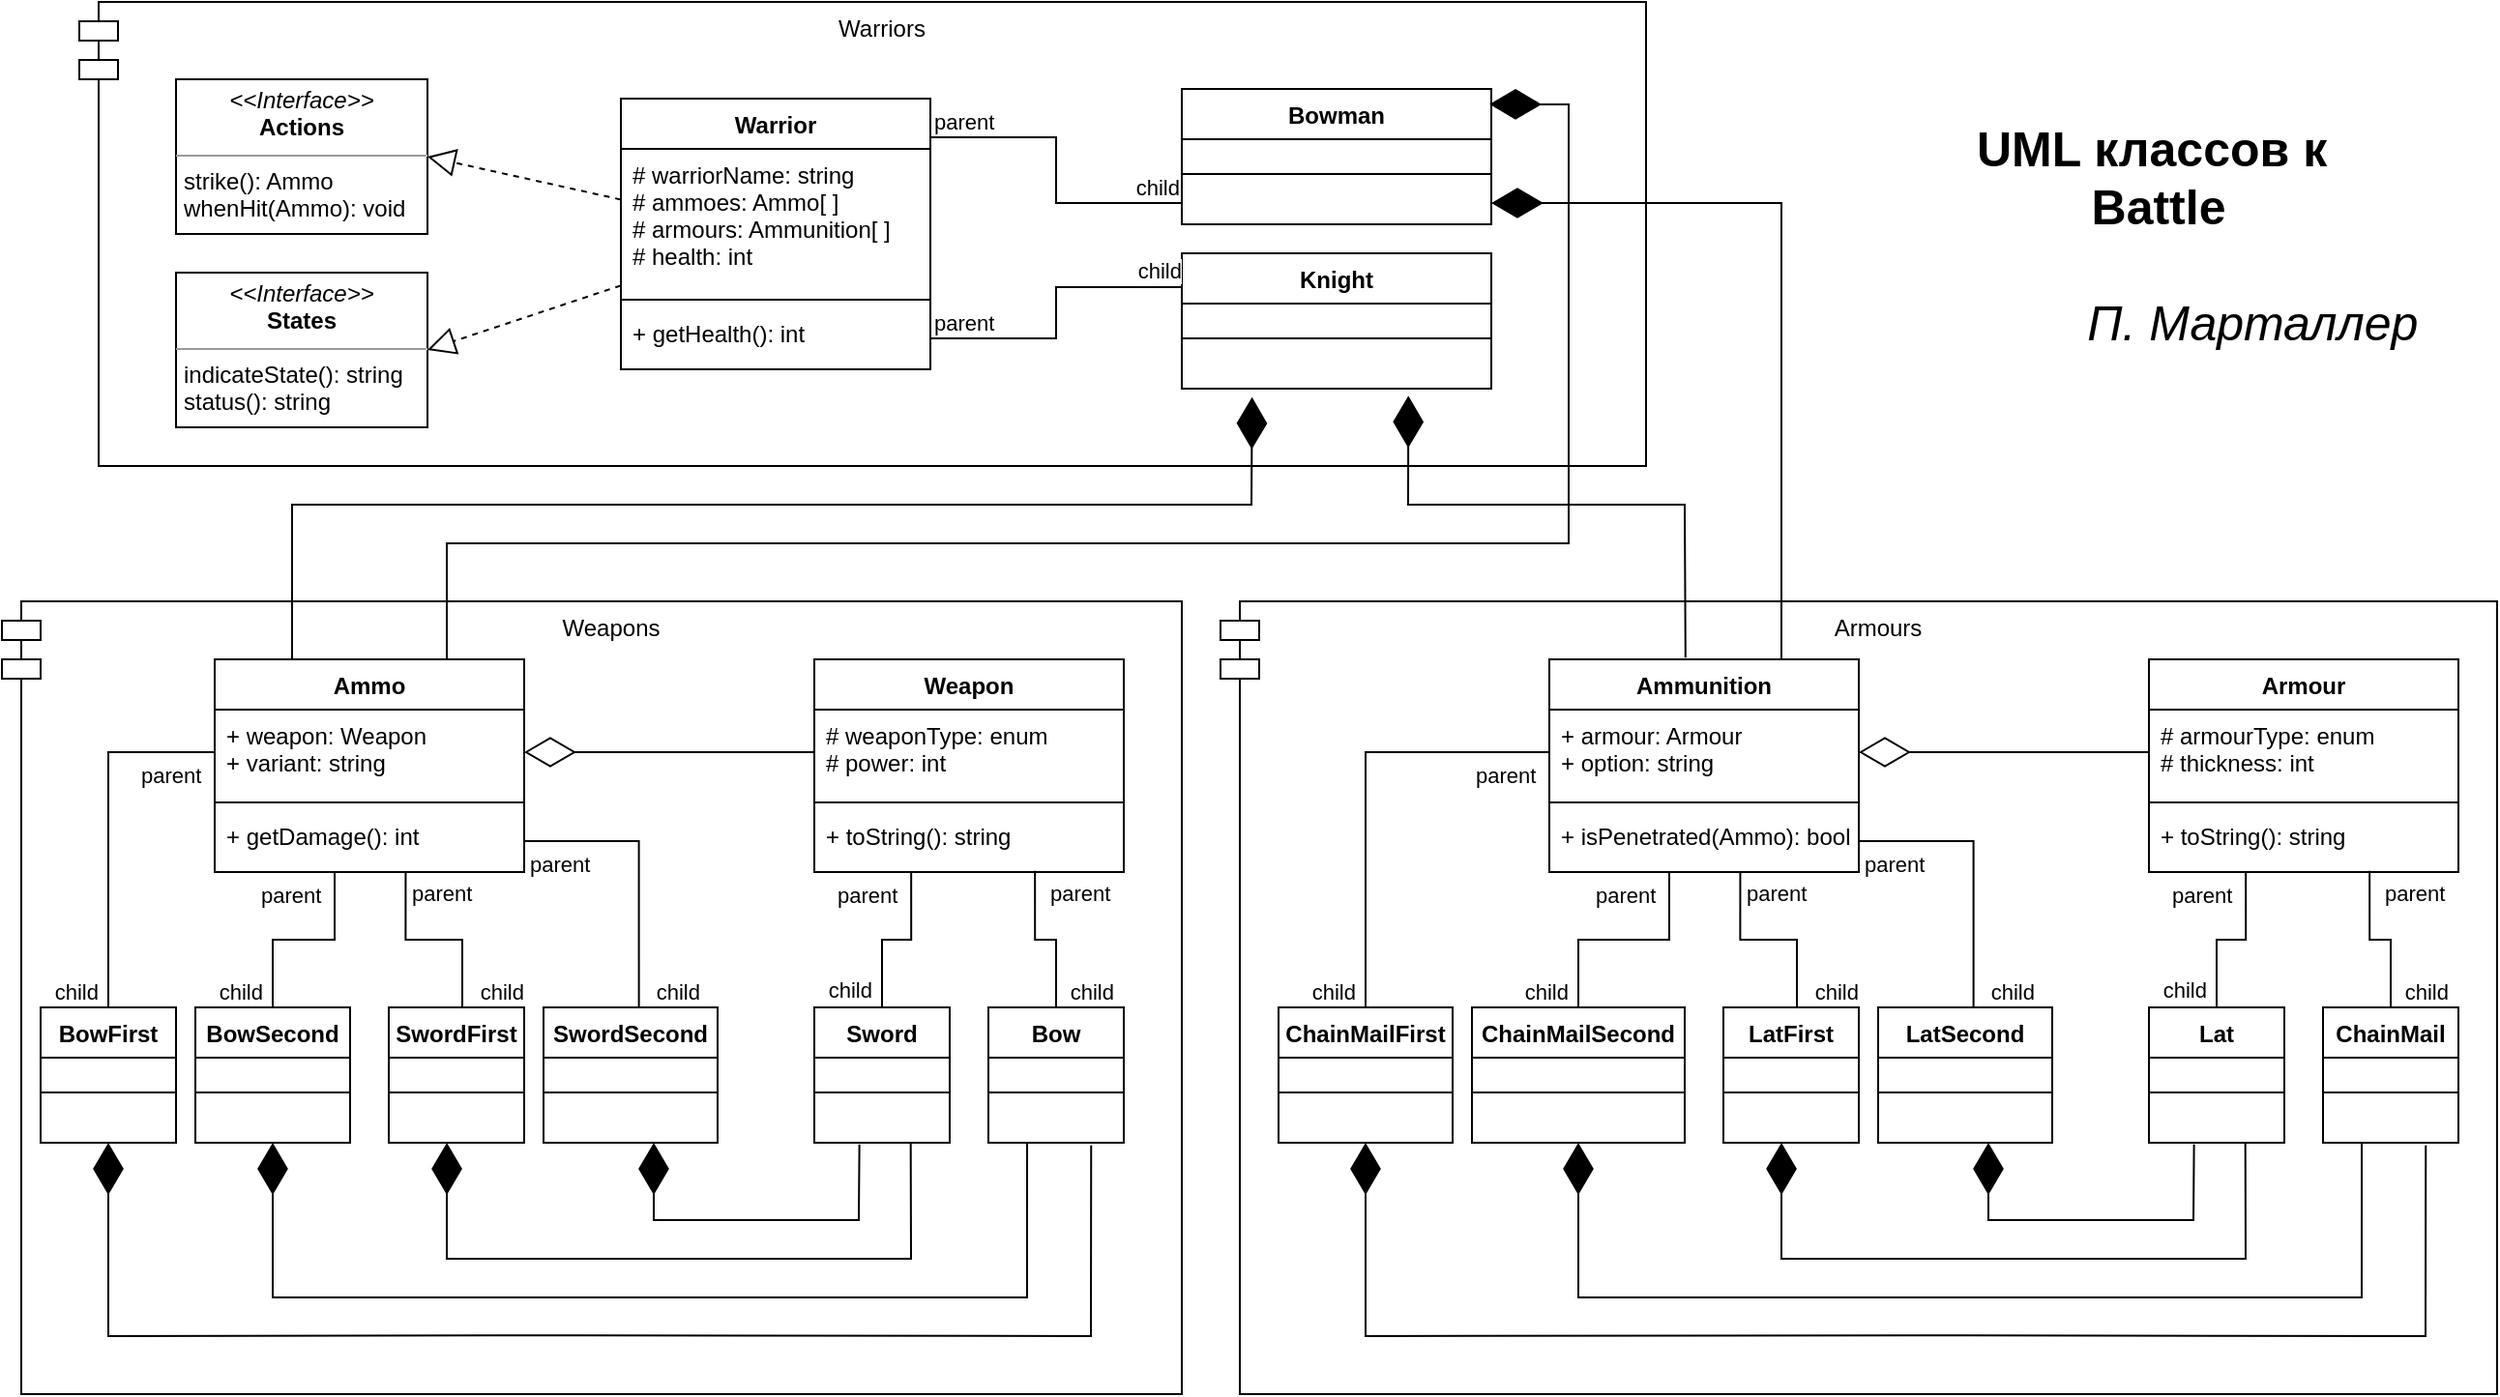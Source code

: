 <mxfile version="20.7.2" type="device"><diagram id="l0SO7wCTs4nU4p8lmHw4" name="Страница 1"><mxGraphModel dx="1937" dy="1103" grid="1" gridSize="10" guides="1" tooltips="1" connect="1" arrows="1" fold="1" page="1" pageScale="1" pageWidth="1169" pageHeight="827" math="0" shadow="0"><root><mxCell id="0"/><mxCell id="1" parent="0"/><mxCell id="usnFbzr0VMDzh2W1QavQ-180" value="" style="group" vertex="1" connectable="0" parent="1"><mxGeometry x="120" y="60" width="810" height="240" as="geometry"/></mxCell><mxCell id="usnFbzr0VMDzh2W1QavQ-176" value="Warriors" style="shape=module;align=left;spacingLeft=20;align=center;verticalAlign=top;" vertex="1" parent="usnFbzr0VMDzh2W1QavQ-180"><mxGeometry width="810" height="240" as="geometry"/></mxCell><mxCell id="usnFbzr0VMDzh2W1QavQ-8" value="Warrior" style="swimlane;fontStyle=1;align=center;verticalAlign=top;childLayout=stackLayout;horizontal=1;startSize=26;horizontalStack=0;resizeParent=1;resizeParentMax=0;resizeLast=0;collapsible=1;marginBottom=0;" vertex="1" parent="usnFbzr0VMDzh2W1QavQ-180"><mxGeometry x="280" y="50" width="160" height="140" as="geometry"/></mxCell><mxCell id="usnFbzr0VMDzh2W1QavQ-9" value="# warriorName: string&#10;# ammoes: Ammo[ ]&#10;# armours: Ammunition[ ]&#10;# health: int" style="text;strokeColor=none;fillColor=none;align=left;verticalAlign=top;spacingLeft=4;spacingRight=4;overflow=hidden;rotatable=0;points=[[0,0.5],[1,0.5]];portConstraint=eastwest;" vertex="1" parent="usnFbzr0VMDzh2W1QavQ-8"><mxGeometry y="26" width="160" height="74" as="geometry"/></mxCell><mxCell id="usnFbzr0VMDzh2W1QavQ-10" value="" style="line;strokeWidth=1;fillColor=none;align=left;verticalAlign=middle;spacingTop=-1;spacingLeft=3;spacingRight=3;rotatable=0;labelPosition=right;points=[];portConstraint=eastwest;strokeColor=inherit;" vertex="1" parent="usnFbzr0VMDzh2W1QavQ-8"><mxGeometry y="100" width="160" height="8" as="geometry"/></mxCell><mxCell id="usnFbzr0VMDzh2W1QavQ-11" value="+ getHealth(): int" style="text;strokeColor=none;fillColor=none;align=left;verticalAlign=top;spacingLeft=4;spacingRight=4;overflow=hidden;rotatable=0;points=[[0,0.5],[1,0.5]];portConstraint=eastwest;" vertex="1" parent="usnFbzr0VMDzh2W1QavQ-8"><mxGeometry y="108" width="160" height="32" as="geometry"/></mxCell><mxCell id="usnFbzr0VMDzh2W1QavQ-14" value="&lt;p style=&quot;margin:0px;margin-top:4px;text-align:center;&quot;&gt;&lt;i&gt;&amp;lt;&amp;lt;Interface&amp;gt;&amp;gt;&lt;/i&gt;&lt;br&gt;&lt;b&gt;Actions&lt;/b&gt;&lt;/p&gt;&lt;hr size=&quot;1&quot;&gt;&lt;p style=&quot;margin:0px;margin-left:4px;&quot;&gt;strike(): Ammo&lt;/p&gt;&lt;p style=&quot;margin:0px;margin-left:4px;&quot;&gt;whenHit(Ammo): void&lt;/p&gt;&lt;p style=&quot;margin:0px;margin-left:4px;&quot;&gt;&lt;br&gt;&lt;/p&gt;" style="verticalAlign=top;align=left;overflow=fill;fontSize=12;fontFamily=Helvetica;html=1;" vertex="1" parent="usnFbzr0VMDzh2W1QavQ-180"><mxGeometry x="50" y="40" width="130" height="80" as="geometry"/></mxCell><mxCell id="usnFbzr0VMDzh2W1QavQ-15" value="&lt;p style=&quot;margin:0px;margin-top:4px;text-align:center;&quot;&gt;&lt;i&gt;&amp;lt;&amp;lt;Interface&amp;gt;&amp;gt;&lt;/i&gt;&lt;br&gt;&lt;b&gt;States&lt;/b&gt;&lt;/p&gt;&lt;hr size=&quot;1&quot;&gt;&lt;p style=&quot;margin:0px;margin-left:4px;&quot;&gt;indicateState(): string&lt;/p&gt;&lt;p style=&quot;margin:0px;margin-left:4px;&quot;&gt;status(): string&amp;nbsp;&lt;/p&gt;&lt;p style=&quot;margin:0px;margin-left:4px;&quot;&gt;&lt;br&gt;&lt;/p&gt;" style="verticalAlign=top;align=left;overflow=fill;fontSize=12;fontFamily=Helvetica;html=1;" vertex="1" parent="usnFbzr0VMDzh2W1QavQ-180"><mxGeometry x="50" y="140" width="130" height="80" as="geometry"/></mxCell><mxCell id="usnFbzr0VMDzh2W1QavQ-18" value="" style="endArrow=block;dashed=1;endFill=0;endSize=12;html=1;rounded=0;entryX=1;entryY=0.5;entryDx=0;entryDy=0;" edge="1" parent="usnFbzr0VMDzh2W1QavQ-180" source="usnFbzr0VMDzh2W1QavQ-8" target="usnFbzr0VMDzh2W1QavQ-14"><mxGeometry width="160" relative="1" as="geometry"><mxPoint x="230" y="160" as="sourcePoint"/><mxPoint x="360" y="110" as="targetPoint"/></mxGeometry></mxCell><mxCell id="usnFbzr0VMDzh2W1QavQ-19" value="" style="endArrow=block;dashed=1;endFill=0;endSize=12;html=1;rounded=0;entryX=1;entryY=0.5;entryDx=0;entryDy=0;" edge="1" parent="usnFbzr0VMDzh2W1QavQ-180" source="usnFbzr0VMDzh2W1QavQ-8" target="usnFbzr0VMDzh2W1QavQ-15"><mxGeometry width="160" relative="1" as="geometry"><mxPoint x="290.0" y="230" as="sourcePoint"/><mxPoint x="210" y="212.5" as="targetPoint"/></mxGeometry></mxCell><mxCell id="usnFbzr0VMDzh2W1QavQ-20" value="Bowman" style="swimlane;fontStyle=1;align=center;verticalAlign=top;childLayout=stackLayout;horizontal=1;startSize=26;horizontalStack=0;resizeParent=1;resizeParentMax=0;resizeLast=0;collapsible=1;marginBottom=0;" vertex="1" parent="usnFbzr0VMDzh2W1QavQ-180"><mxGeometry x="570" y="45" width="160" height="70" as="geometry"/></mxCell><mxCell id="usnFbzr0VMDzh2W1QavQ-21" value=" " style="text;strokeColor=none;fillColor=none;align=left;verticalAlign=top;spacingLeft=4;spacingRight=4;overflow=hidden;rotatable=0;points=[[0,0.5],[1,0.5]];portConstraint=eastwest;" vertex="1" parent="usnFbzr0VMDzh2W1QavQ-20"><mxGeometry y="26" width="160" height="14" as="geometry"/></mxCell><mxCell id="usnFbzr0VMDzh2W1QavQ-22" value="" style="line;strokeWidth=1;fillColor=none;align=left;verticalAlign=middle;spacingTop=-1;spacingLeft=3;spacingRight=3;rotatable=0;labelPosition=right;points=[];portConstraint=eastwest;strokeColor=inherit;" vertex="1" parent="usnFbzr0VMDzh2W1QavQ-20"><mxGeometry y="40" width="160" height="8" as="geometry"/></mxCell><mxCell id="usnFbzr0VMDzh2W1QavQ-23" value=" " style="text;strokeColor=none;fillColor=none;align=left;verticalAlign=top;spacingLeft=4;spacingRight=4;overflow=hidden;rotatable=0;points=[[0,0.5],[1,0.5]];portConstraint=eastwest;" vertex="1" parent="usnFbzr0VMDzh2W1QavQ-20"><mxGeometry y="48" width="160" height="22" as="geometry"/></mxCell><mxCell id="usnFbzr0VMDzh2W1QavQ-24" value="Knight" style="swimlane;fontStyle=1;align=center;verticalAlign=top;childLayout=stackLayout;horizontal=1;startSize=26;horizontalStack=0;resizeParent=1;resizeParentMax=0;resizeLast=0;collapsible=1;marginBottom=0;" vertex="1" parent="usnFbzr0VMDzh2W1QavQ-180"><mxGeometry x="570" y="130" width="160" height="70" as="geometry"/></mxCell><mxCell id="usnFbzr0VMDzh2W1QavQ-25" value=" " style="text;strokeColor=none;fillColor=none;align=left;verticalAlign=top;spacingLeft=4;spacingRight=4;overflow=hidden;rotatable=0;points=[[0,0.5],[1,0.5]];portConstraint=eastwest;" vertex="1" parent="usnFbzr0VMDzh2W1QavQ-24"><mxGeometry y="26" width="160" height="14" as="geometry"/></mxCell><mxCell id="usnFbzr0VMDzh2W1QavQ-26" value="" style="line;strokeWidth=1;fillColor=none;align=left;verticalAlign=middle;spacingTop=-1;spacingLeft=3;spacingRight=3;rotatable=0;labelPosition=right;points=[];portConstraint=eastwest;strokeColor=inherit;" vertex="1" parent="usnFbzr0VMDzh2W1QavQ-24"><mxGeometry y="40" width="160" height="8" as="geometry"/></mxCell><mxCell id="usnFbzr0VMDzh2W1QavQ-27" value=" " style="text;strokeColor=none;fillColor=none;align=left;verticalAlign=top;spacingLeft=4;spacingRight=4;overflow=hidden;rotatable=0;points=[[0,0.5],[1,0.5]];portConstraint=eastwest;" vertex="1" parent="usnFbzr0VMDzh2W1QavQ-24"><mxGeometry y="48" width="160" height="22" as="geometry"/></mxCell><mxCell id="usnFbzr0VMDzh2W1QavQ-28" value="" style="endArrow=none;html=1;edgeStyle=orthogonalEdgeStyle;rounded=0;exitX=1;exitY=0.143;exitDx=0;exitDy=0;exitPerimeter=0;entryX=0;entryY=0.5;entryDx=0;entryDy=0;" edge="1" parent="usnFbzr0VMDzh2W1QavQ-180" source="usnFbzr0VMDzh2W1QavQ-8" target="usnFbzr0VMDzh2W1QavQ-23"><mxGeometry relative="1" as="geometry"><mxPoint x="460" y="119.47" as="sourcePoint"/><mxPoint x="620" y="119.47" as="targetPoint"/></mxGeometry></mxCell><mxCell id="usnFbzr0VMDzh2W1QavQ-29" value="parent" style="edgeLabel;resizable=0;html=1;align=left;verticalAlign=bottom;" connectable="0" vertex="1" parent="usnFbzr0VMDzh2W1QavQ-28"><mxGeometry x="-1" relative="1" as="geometry"/></mxCell><mxCell id="usnFbzr0VMDzh2W1QavQ-30" value="child" style="edgeLabel;resizable=0;html=1;align=right;verticalAlign=bottom;" connectable="0" vertex="1" parent="usnFbzr0VMDzh2W1QavQ-28"><mxGeometry x="1" relative="1" as="geometry"/></mxCell><mxCell id="usnFbzr0VMDzh2W1QavQ-31" value="" style="endArrow=none;html=1;edgeStyle=orthogonalEdgeStyle;rounded=0;exitX=1;exitY=0.5;exitDx=0;exitDy=0;entryX=0;entryY=0.25;entryDx=0;entryDy=0;" edge="1" parent="usnFbzr0VMDzh2W1QavQ-180" source="usnFbzr0VMDzh2W1QavQ-11" target="usnFbzr0VMDzh2W1QavQ-24"><mxGeometry relative="1" as="geometry"><mxPoint x="450" y="80.02" as="sourcePoint"/><mxPoint x="520" y="140" as="targetPoint"/></mxGeometry></mxCell><mxCell id="usnFbzr0VMDzh2W1QavQ-32" value="parent" style="edgeLabel;resizable=0;html=1;align=left;verticalAlign=bottom;" connectable="0" vertex="1" parent="usnFbzr0VMDzh2W1QavQ-31"><mxGeometry x="-1" relative="1" as="geometry"/></mxCell><mxCell id="usnFbzr0VMDzh2W1QavQ-33" value="child" style="edgeLabel;resizable=0;html=1;align=right;verticalAlign=bottom;" connectable="0" vertex="1" parent="usnFbzr0VMDzh2W1QavQ-31"><mxGeometry x="1" relative="1" as="geometry"/></mxCell><mxCell id="usnFbzr0VMDzh2W1QavQ-179" value="" style="group" vertex="1" connectable="0" parent="1"><mxGeometry x="710" y="370" width="660" height="410" as="geometry"/></mxCell><mxCell id="usnFbzr0VMDzh2W1QavQ-175" value="Armours" style="shape=module;align=left;spacingLeft=20;align=center;verticalAlign=top;" vertex="1" parent="usnFbzr0VMDzh2W1QavQ-179"><mxGeometry width="660" height="410" as="geometry"/></mxCell><mxCell id="usnFbzr0VMDzh2W1QavQ-115" value="Armour" style="swimlane;fontStyle=1;align=center;verticalAlign=top;childLayout=stackLayout;horizontal=1;startSize=26;horizontalStack=0;resizeParent=1;resizeParentMax=0;resizeLast=0;collapsible=1;marginBottom=0;" vertex="1" parent="usnFbzr0VMDzh2W1QavQ-179"><mxGeometry x="480" y="30" width="160" height="110" as="geometry"/></mxCell><mxCell id="usnFbzr0VMDzh2W1QavQ-116" value="# armourType: enum &#10;# thickness: int" style="text;strokeColor=none;fillColor=none;align=left;verticalAlign=top;spacingLeft=4;spacingRight=4;overflow=hidden;rotatable=0;points=[[0,0.5],[1,0.5]];portConstraint=eastwest;" vertex="1" parent="usnFbzr0VMDzh2W1QavQ-115"><mxGeometry y="26" width="160" height="44" as="geometry"/></mxCell><mxCell id="usnFbzr0VMDzh2W1QavQ-117" value="" style="line;strokeWidth=1;fillColor=none;align=left;verticalAlign=middle;spacingTop=-1;spacingLeft=3;spacingRight=3;rotatable=0;labelPosition=right;points=[];portConstraint=eastwest;strokeColor=inherit;" vertex="1" parent="usnFbzr0VMDzh2W1QavQ-115"><mxGeometry y="70" width="160" height="8" as="geometry"/></mxCell><mxCell id="usnFbzr0VMDzh2W1QavQ-118" value="+ toString(): string" style="text;strokeColor=none;fillColor=none;align=left;verticalAlign=top;spacingLeft=4;spacingRight=4;overflow=hidden;rotatable=0;points=[[0,0.5],[1,0.5]];portConstraint=eastwest;" vertex="1" parent="usnFbzr0VMDzh2W1QavQ-115"><mxGeometry y="78" width="160" height="32" as="geometry"/></mxCell><mxCell id="usnFbzr0VMDzh2W1QavQ-119" value="Lat" style="swimlane;fontStyle=1;align=center;verticalAlign=top;childLayout=stackLayout;horizontal=1;startSize=26;horizontalStack=0;resizeParent=1;resizeParentMax=0;resizeLast=0;collapsible=1;marginBottom=0;" vertex="1" parent="usnFbzr0VMDzh2W1QavQ-179"><mxGeometry x="480" y="210" width="70" height="70" as="geometry"/></mxCell><mxCell id="usnFbzr0VMDzh2W1QavQ-120" value=" " style="text;strokeColor=none;fillColor=none;align=left;verticalAlign=top;spacingLeft=4;spacingRight=4;overflow=hidden;rotatable=0;points=[[0,0.5],[1,0.5]];portConstraint=eastwest;" vertex="1" parent="usnFbzr0VMDzh2W1QavQ-119"><mxGeometry y="26" width="70" height="14" as="geometry"/></mxCell><mxCell id="usnFbzr0VMDzh2W1QavQ-121" value="" style="line;strokeWidth=1;fillColor=none;align=left;verticalAlign=middle;spacingTop=-1;spacingLeft=3;spacingRight=3;rotatable=0;labelPosition=right;points=[];portConstraint=eastwest;strokeColor=inherit;" vertex="1" parent="usnFbzr0VMDzh2W1QavQ-119"><mxGeometry y="40" width="70" height="8" as="geometry"/></mxCell><mxCell id="usnFbzr0VMDzh2W1QavQ-122" value=" " style="text;strokeColor=none;fillColor=none;align=left;verticalAlign=top;spacingLeft=4;spacingRight=4;overflow=hidden;rotatable=0;points=[[0,0.5],[1,0.5]];portConstraint=eastwest;" vertex="1" parent="usnFbzr0VMDzh2W1QavQ-119"><mxGeometry y="48" width="70" height="22" as="geometry"/></mxCell><mxCell id="usnFbzr0VMDzh2W1QavQ-123" value="Ammunition" style="swimlane;fontStyle=1;align=center;verticalAlign=top;childLayout=stackLayout;horizontal=1;startSize=26;horizontalStack=0;resizeParent=1;resizeParentMax=0;resizeLast=0;collapsible=1;marginBottom=0;" vertex="1" parent="usnFbzr0VMDzh2W1QavQ-179"><mxGeometry x="170" y="30" width="160" height="110" as="geometry"/></mxCell><mxCell id="usnFbzr0VMDzh2W1QavQ-124" value="+ armour: Armour&#10;+ option: string" style="text;strokeColor=none;fillColor=none;align=left;verticalAlign=top;spacingLeft=4;spacingRight=4;overflow=hidden;rotatable=0;points=[[0,0.5],[1,0.5]];portConstraint=eastwest;" vertex="1" parent="usnFbzr0VMDzh2W1QavQ-123"><mxGeometry y="26" width="160" height="44" as="geometry"/></mxCell><mxCell id="usnFbzr0VMDzh2W1QavQ-125" value="" style="line;strokeWidth=1;fillColor=none;align=left;verticalAlign=middle;spacingTop=-1;spacingLeft=3;spacingRight=3;rotatable=0;labelPosition=right;points=[];portConstraint=eastwest;strokeColor=inherit;" vertex="1" parent="usnFbzr0VMDzh2W1QavQ-123"><mxGeometry y="70" width="160" height="8" as="geometry"/></mxCell><mxCell id="usnFbzr0VMDzh2W1QavQ-126" value="+ isPenetrated(Ammo): bool" style="text;strokeColor=none;fillColor=none;align=left;verticalAlign=top;spacingLeft=4;spacingRight=4;overflow=hidden;rotatable=0;points=[[0,0.5],[1,0.5]];portConstraint=eastwest;" vertex="1" parent="usnFbzr0VMDzh2W1QavQ-123"><mxGeometry y="78" width="160" height="32" as="geometry"/></mxCell><mxCell id="usnFbzr0VMDzh2W1QavQ-127" value="" style="endArrow=diamondThin;endFill=0;endSize=24;html=1;rounded=0;entryX=1;entryY=0.5;entryDx=0;entryDy=0;exitX=0;exitY=0.5;exitDx=0;exitDy=0;" edge="1" parent="usnFbzr0VMDzh2W1QavQ-179" source="usnFbzr0VMDzh2W1QavQ-116" target="usnFbzr0VMDzh2W1QavQ-124"><mxGeometry width="160" relative="1" as="geometry"><mxPoint x="520" y="140" as="sourcePoint"/><mxPoint x="680" y="140" as="targetPoint"/></mxGeometry></mxCell><mxCell id="usnFbzr0VMDzh2W1QavQ-128" value="ChainMail" style="swimlane;fontStyle=1;align=center;verticalAlign=top;childLayout=stackLayout;horizontal=1;startSize=26;horizontalStack=0;resizeParent=1;resizeParentMax=0;resizeLast=0;collapsible=1;marginBottom=0;" vertex="1" parent="usnFbzr0VMDzh2W1QavQ-179"><mxGeometry x="570" y="210" width="70" height="70" as="geometry"/></mxCell><mxCell id="usnFbzr0VMDzh2W1QavQ-129" value=" " style="text;strokeColor=none;fillColor=none;align=left;verticalAlign=top;spacingLeft=4;spacingRight=4;overflow=hidden;rotatable=0;points=[[0,0.5],[1,0.5]];portConstraint=eastwest;" vertex="1" parent="usnFbzr0VMDzh2W1QavQ-128"><mxGeometry y="26" width="70" height="14" as="geometry"/></mxCell><mxCell id="usnFbzr0VMDzh2W1QavQ-130" value="" style="line;strokeWidth=1;fillColor=none;align=left;verticalAlign=middle;spacingTop=-1;spacingLeft=3;spacingRight=3;rotatable=0;labelPosition=right;points=[];portConstraint=eastwest;strokeColor=inherit;" vertex="1" parent="usnFbzr0VMDzh2W1QavQ-128"><mxGeometry y="40" width="70" height="8" as="geometry"/></mxCell><mxCell id="usnFbzr0VMDzh2W1QavQ-131" value=" " style="text;strokeColor=none;fillColor=none;align=left;verticalAlign=top;spacingLeft=4;spacingRight=4;overflow=hidden;rotatable=0;points=[[0,0.5],[1,0.5]];portConstraint=eastwest;" vertex="1" parent="usnFbzr0VMDzh2W1QavQ-128"><mxGeometry y="48" width="70" height="22" as="geometry"/></mxCell><mxCell id="usnFbzr0VMDzh2W1QavQ-132" value="" style="endArrow=none;html=1;edgeStyle=orthogonalEdgeStyle;rounded=0;exitX=0.313;exitY=1;exitDx=0;exitDy=0;exitPerimeter=0;entryX=0.5;entryY=0;entryDx=0;entryDy=0;" edge="1" parent="usnFbzr0VMDzh2W1QavQ-179" source="usnFbzr0VMDzh2W1QavQ-118" target="usnFbzr0VMDzh2W1QavQ-119"><mxGeometry relative="1" as="geometry"><mxPoint x="440" y="170" as="sourcePoint"/><mxPoint x="600" y="170" as="targetPoint"/></mxGeometry></mxCell><mxCell id="usnFbzr0VMDzh2W1QavQ-133" value="parent" style="edgeLabel;resizable=0;html=1;align=left;verticalAlign=bottom;" connectable="0" vertex="1" parent="usnFbzr0VMDzh2W1QavQ-132"><mxGeometry x="-1" relative="1" as="geometry"><mxPoint x="-40" y="20" as="offset"/></mxGeometry></mxCell><mxCell id="usnFbzr0VMDzh2W1QavQ-134" value="child" style="edgeLabel;resizable=0;html=1;align=right;verticalAlign=bottom;" connectable="0" vertex="1" parent="usnFbzr0VMDzh2W1QavQ-132"><mxGeometry x="1" relative="1" as="geometry"><mxPoint x="-5" as="offset"/></mxGeometry></mxCell><mxCell id="usnFbzr0VMDzh2W1QavQ-135" value="" style="endArrow=none;html=1;edgeStyle=orthogonalEdgeStyle;rounded=0;exitX=0.713;exitY=0.982;exitDx=0;exitDy=0;exitPerimeter=0;" edge="1" parent="usnFbzr0VMDzh2W1QavQ-179" source="usnFbzr0VMDzh2W1QavQ-118" target="usnFbzr0VMDzh2W1QavQ-128"><mxGeometry relative="1" as="geometry"><mxPoint x="625.08" y="140" as="sourcePoint"/><mxPoint x="610" y="210" as="targetPoint"/></mxGeometry></mxCell><mxCell id="usnFbzr0VMDzh2W1QavQ-136" value="parent" style="edgeLabel;resizable=0;html=1;align=left;verticalAlign=bottom;" connectable="0" vertex="1" parent="usnFbzr0VMDzh2W1QavQ-135"><mxGeometry x="-1" relative="1" as="geometry"><mxPoint x="6" y="20" as="offset"/></mxGeometry></mxCell><mxCell id="usnFbzr0VMDzh2W1QavQ-137" value="child" style="edgeLabel;resizable=0;html=1;align=right;verticalAlign=bottom;" connectable="0" vertex="1" parent="usnFbzr0VMDzh2W1QavQ-135"><mxGeometry x="1" relative="1" as="geometry"><mxPoint x="30" as="offset"/></mxGeometry></mxCell><mxCell id="usnFbzr0VMDzh2W1QavQ-138" value="ChainMailFirst" style="swimlane;fontStyle=1;align=center;verticalAlign=top;childLayout=stackLayout;horizontal=1;startSize=26;horizontalStack=0;resizeParent=1;resizeParentMax=0;resizeLast=0;collapsible=1;marginBottom=0;" vertex="1" parent="usnFbzr0VMDzh2W1QavQ-179"><mxGeometry x="30" y="210" width="90" height="70" as="geometry"/></mxCell><mxCell id="usnFbzr0VMDzh2W1QavQ-139" value=" " style="text;strokeColor=none;fillColor=none;align=left;verticalAlign=top;spacingLeft=4;spacingRight=4;overflow=hidden;rotatable=0;points=[[0,0.5],[1,0.5]];portConstraint=eastwest;" vertex="1" parent="usnFbzr0VMDzh2W1QavQ-138"><mxGeometry y="26" width="90" height="14" as="geometry"/></mxCell><mxCell id="usnFbzr0VMDzh2W1QavQ-140" value="" style="line;strokeWidth=1;fillColor=none;align=left;verticalAlign=middle;spacingTop=-1;spacingLeft=3;spacingRight=3;rotatable=0;labelPosition=right;points=[];portConstraint=eastwest;strokeColor=inherit;" vertex="1" parent="usnFbzr0VMDzh2W1QavQ-138"><mxGeometry y="40" width="90" height="8" as="geometry"/></mxCell><mxCell id="usnFbzr0VMDzh2W1QavQ-141" value=" " style="text;strokeColor=none;fillColor=none;align=left;verticalAlign=top;spacingLeft=4;spacingRight=4;overflow=hidden;rotatable=0;points=[[0,0.5],[1,0.5]];portConstraint=eastwest;" vertex="1" parent="usnFbzr0VMDzh2W1QavQ-138"><mxGeometry y="48" width="90" height="22" as="geometry"/></mxCell><mxCell id="usnFbzr0VMDzh2W1QavQ-142" value="ChainMailSecond" style="swimlane;fontStyle=1;align=center;verticalAlign=top;childLayout=stackLayout;horizontal=1;startSize=26;horizontalStack=0;resizeParent=1;resizeParentMax=0;resizeLast=0;collapsible=1;marginBottom=0;" vertex="1" parent="usnFbzr0VMDzh2W1QavQ-179"><mxGeometry x="130" y="210" width="110" height="70" as="geometry"/></mxCell><mxCell id="usnFbzr0VMDzh2W1QavQ-143" value=" " style="text;strokeColor=none;fillColor=none;align=left;verticalAlign=top;spacingLeft=4;spacingRight=4;overflow=hidden;rotatable=0;points=[[0,0.5],[1,0.5]];portConstraint=eastwest;" vertex="1" parent="usnFbzr0VMDzh2W1QavQ-142"><mxGeometry y="26" width="110" height="14" as="geometry"/></mxCell><mxCell id="usnFbzr0VMDzh2W1QavQ-144" value="" style="line;strokeWidth=1;fillColor=none;align=left;verticalAlign=middle;spacingTop=-1;spacingLeft=3;spacingRight=3;rotatable=0;labelPosition=right;points=[];portConstraint=eastwest;strokeColor=inherit;" vertex="1" parent="usnFbzr0VMDzh2W1QavQ-142"><mxGeometry y="40" width="110" height="8" as="geometry"/></mxCell><mxCell id="usnFbzr0VMDzh2W1QavQ-145" value=" " style="text;strokeColor=none;fillColor=none;align=left;verticalAlign=top;spacingLeft=4;spacingRight=4;overflow=hidden;rotatable=0;points=[[0,0.5],[1,0.5]];portConstraint=eastwest;" vertex="1" parent="usnFbzr0VMDzh2W1QavQ-142"><mxGeometry y="48" width="110" height="22" as="geometry"/></mxCell><mxCell id="usnFbzr0VMDzh2W1QavQ-146" value="LatFirst" style="swimlane;fontStyle=1;align=center;verticalAlign=top;childLayout=stackLayout;horizontal=1;startSize=26;horizontalStack=0;resizeParent=1;resizeParentMax=0;resizeLast=0;collapsible=1;marginBottom=0;" vertex="1" parent="usnFbzr0VMDzh2W1QavQ-179"><mxGeometry x="260" y="210" width="70" height="70" as="geometry"/></mxCell><mxCell id="usnFbzr0VMDzh2W1QavQ-147" value=" " style="text;strokeColor=none;fillColor=none;align=left;verticalAlign=top;spacingLeft=4;spacingRight=4;overflow=hidden;rotatable=0;points=[[0,0.5],[1,0.5]];portConstraint=eastwest;" vertex="1" parent="usnFbzr0VMDzh2W1QavQ-146"><mxGeometry y="26" width="70" height="14" as="geometry"/></mxCell><mxCell id="usnFbzr0VMDzh2W1QavQ-148" value="" style="line;strokeWidth=1;fillColor=none;align=left;verticalAlign=middle;spacingTop=-1;spacingLeft=3;spacingRight=3;rotatable=0;labelPosition=right;points=[];portConstraint=eastwest;strokeColor=inherit;" vertex="1" parent="usnFbzr0VMDzh2W1QavQ-146"><mxGeometry y="40" width="70" height="8" as="geometry"/></mxCell><mxCell id="usnFbzr0VMDzh2W1QavQ-149" value=" " style="text;strokeColor=none;fillColor=none;align=left;verticalAlign=top;spacingLeft=4;spacingRight=4;overflow=hidden;rotatable=0;points=[[0,0.5],[1,0.5]];portConstraint=eastwest;" vertex="1" parent="usnFbzr0VMDzh2W1QavQ-146"><mxGeometry y="48" width="70" height="22" as="geometry"/></mxCell><mxCell id="usnFbzr0VMDzh2W1QavQ-150" value="LatSecond" style="swimlane;fontStyle=1;align=center;verticalAlign=top;childLayout=stackLayout;horizontal=1;startSize=26;horizontalStack=0;resizeParent=1;resizeParentMax=0;resizeLast=0;collapsible=1;marginBottom=0;" vertex="1" parent="usnFbzr0VMDzh2W1QavQ-179"><mxGeometry x="340" y="210" width="90" height="70" as="geometry"/></mxCell><mxCell id="usnFbzr0VMDzh2W1QavQ-151" value=" " style="text;strokeColor=none;fillColor=none;align=left;verticalAlign=top;spacingLeft=4;spacingRight=4;overflow=hidden;rotatable=0;points=[[0,0.5],[1,0.5]];portConstraint=eastwest;" vertex="1" parent="usnFbzr0VMDzh2W1QavQ-150"><mxGeometry y="26" width="90" height="14" as="geometry"/></mxCell><mxCell id="usnFbzr0VMDzh2W1QavQ-152" value="" style="line;strokeWidth=1;fillColor=none;align=left;verticalAlign=middle;spacingTop=-1;spacingLeft=3;spacingRight=3;rotatable=0;labelPosition=right;points=[];portConstraint=eastwest;strokeColor=inherit;" vertex="1" parent="usnFbzr0VMDzh2W1QavQ-150"><mxGeometry y="40" width="90" height="8" as="geometry"/></mxCell><mxCell id="usnFbzr0VMDzh2W1QavQ-153" value=" " style="text;strokeColor=none;fillColor=none;align=left;verticalAlign=top;spacingLeft=4;spacingRight=4;overflow=hidden;rotatable=0;points=[[0,0.5],[1,0.5]];portConstraint=eastwest;" vertex="1" parent="usnFbzr0VMDzh2W1QavQ-150"><mxGeometry y="48" width="90" height="22" as="geometry"/></mxCell><mxCell id="usnFbzr0VMDzh2W1QavQ-154" value="" style="endArrow=none;html=1;edgeStyle=orthogonalEdgeStyle;rounded=0;exitX=0;exitY=0.5;exitDx=0;exitDy=0;entryX=0.5;entryY=0;entryDx=0;entryDy=0;" edge="1" parent="usnFbzr0VMDzh2W1QavQ-179" source="usnFbzr0VMDzh2W1QavQ-124" target="usnFbzr0VMDzh2W1QavQ-138"><mxGeometry relative="1" as="geometry"><mxPoint x="117.54" y="130" as="sourcePoint"/><mxPoint x="102.46" y="200" as="targetPoint"/></mxGeometry></mxCell><mxCell id="usnFbzr0VMDzh2W1QavQ-155" value="parent" style="edgeLabel;resizable=0;html=1;align=left;verticalAlign=bottom;" connectable="0" vertex="1" parent="usnFbzr0VMDzh2W1QavQ-154"><mxGeometry x="-1" relative="1" as="geometry"><mxPoint x="-40" y="20" as="offset"/></mxGeometry></mxCell><mxCell id="usnFbzr0VMDzh2W1QavQ-156" value="child" style="edgeLabel;resizable=0;html=1;align=right;verticalAlign=bottom;" connectable="0" vertex="1" parent="usnFbzr0VMDzh2W1QavQ-154"><mxGeometry x="1" relative="1" as="geometry"><mxPoint x="-5" as="offset"/></mxGeometry></mxCell><mxCell id="usnFbzr0VMDzh2W1QavQ-157" value="" style="endArrow=none;html=1;edgeStyle=orthogonalEdgeStyle;rounded=0;entryX=0.5;entryY=0;entryDx=0;entryDy=0;" edge="1" parent="usnFbzr0VMDzh2W1QavQ-179" source="usnFbzr0VMDzh2W1QavQ-126" target="usnFbzr0VMDzh2W1QavQ-142"><mxGeometry relative="1" as="geometry"><mxPoint x="230" y="150" as="sourcePoint"/><mxPoint x="370" y="190" as="targetPoint"/><Array as="points"><mxPoint x="232" y="175"/><mxPoint x="185" y="175"/></Array></mxGeometry></mxCell><mxCell id="usnFbzr0VMDzh2W1QavQ-158" value="parent" style="edgeLabel;resizable=0;html=1;align=left;verticalAlign=bottom;" connectable="0" vertex="1" parent="usnFbzr0VMDzh2W1QavQ-157"><mxGeometry x="-1" relative="1" as="geometry"><mxPoint x="-40" y="20" as="offset"/></mxGeometry></mxCell><mxCell id="usnFbzr0VMDzh2W1QavQ-159" value="child" style="edgeLabel;resizable=0;html=1;align=right;verticalAlign=bottom;" connectable="0" vertex="1" parent="usnFbzr0VMDzh2W1QavQ-157"><mxGeometry x="1" relative="1" as="geometry"><mxPoint x="-5" as="offset"/></mxGeometry></mxCell><mxCell id="usnFbzr0VMDzh2W1QavQ-160" value="" style="endArrow=none;html=1;edgeStyle=orthogonalEdgeStyle;rounded=0;exitX=0.617;exitY=0.998;exitDx=0;exitDy=0;exitPerimeter=0;" edge="1" parent="usnFbzr0VMDzh2W1QavQ-179" source="usnFbzr0VMDzh2W1QavQ-126" target="usnFbzr0VMDzh2W1QavQ-146"><mxGeometry relative="1" as="geometry"><mxPoint x="329.999" y="140" as="sourcePoint"/><mxPoint x="297.97" y="210" as="targetPoint"/><Array as="points"><mxPoint x="269" y="175"/><mxPoint x="298" y="175"/></Array></mxGeometry></mxCell><mxCell id="usnFbzr0VMDzh2W1QavQ-161" value="parent" style="edgeLabel;resizable=0;html=1;align=left;verticalAlign=bottom;" connectable="0" vertex="1" parent="usnFbzr0VMDzh2W1QavQ-160"><mxGeometry x="-1" relative="1" as="geometry"><mxPoint x="1" y="20" as="offset"/></mxGeometry></mxCell><mxCell id="usnFbzr0VMDzh2W1QavQ-162" value="child" style="edgeLabel;resizable=0;html=1;align=right;verticalAlign=bottom;" connectable="0" vertex="1" parent="usnFbzr0VMDzh2W1QavQ-160"><mxGeometry x="1" relative="1" as="geometry"><mxPoint x="32" as="offset"/></mxGeometry></mxCell><mxCell id="usnFbzr0VMDzh2W1QavQ-163" value="" style="endArrow=none;html=1;edgeStyle=orthogonalEdgeStyle;rounded=0;exitX=1;exitY=0.5;exitDx=0;exitDy=0;" edge="1" parent="usnFbzr0VMDzh2W1QavQ-179" source="usnFbzr0VMDzh2W1QavQ-126"><mxGeometry relative="1" as="geometry"><mxPoint x="360.03" y="139.936" as="sourcePoint"/><mxPoint x="389.31" y="210" as="targetPoint"/><Array as="points"><mxPoint x="389" y="124"/></Array></mxGeometry></mxCell><mxCell id="usnFbzr0VMDzh2W1QavQ-164" value="parent" style="edgeLabel;resizable=0;html=1;align=left;verticalAlign=bottom;" connectable="0" vertex="1" parent="usnFbzr0VMDzh2W1QavQ-163"><mxGeometry x="-1" relative="1" as="geometry"><mxPoint x="1" y="20" as="offset"/></mxGeometry></mxCell><mxCell id="usnFbzr0VMDzh2W1QavQ-165" value="child" style="edgeLabel;resizable=0;html=1;align=right;verticalAlign=bottom;" connectable="0" vertex="1" parent="usnFbzr0VMDzh2W1QavQ-163"><mxGeometry x="1" relative="1" as="geometry"><mxPoint x="32" as="offset"/></mxGeometry></mxCell><mxCell id="usnFbzr0VMDzh2W1QavQ-166" value="" style="endArrow=diamondThin;endFill=1;endSize=24;html=1;rounded=0;exitX=0.333;exitY=1.041;exitDx=0;exitDy=0;exitPerimeter=0;" edge="1" parent="usnFbzr0VMDzh2W1QavQ-179" source="usnFbzr0VMDzh2W1QavQ-122"><mxGeometry width="160" relative="1" as="geometry"><mxPoint x="320" y="310" as="sourcePoint"/><mxPoint x="397" y="280" as="targetPoint"/><Array as="points"><mxPoint x="503" y="320"/><mxPoint x="397" y="320"/></Array></mxGeometry></mxCell><mxCell id="usnFbzr0VMDzh2W1QavQ-167" value="" style="endArrow=diamondThin;endFill=1;endSize=24;html=1;rounded=0;exitX=0.712;exitY=1.018;exitDx=0;exitDy=0;exitPerimeter=0;entryX=0.429;entryY=1;entryDx=0;entryDy=0;entryPerimeter=0;" edge="1" parent="usnFbzr0VMDzh2W1QavQ-179" source="usnFbzr0VMDzh2W1QavQ-122" target="usnFbzr0VMDzh2W1QavQ-149"><mxGeometry width="160" relative="1" as="geometry"><mxPoint x="396.31" y="280.002" as="sourcePoint"/><mxPoint x="290.42" y="282.51" as="targetPoint"/><Array as="points"><mxPoint x="530" y="340"/><mxPoint x="290" y="340"/></Array></mxGeometry></mxCell><mxCell id="usnFbzr0VMDzh2W1QavQ-168" value="" style="endArrow=diamondThin;endFill=1;endSize=24;html=1;rounded=0;exitX=0.286;exitY=1;exitDx=0;exitDy=0;exitPerimeter=0;" edge="1" parent="usnFbzr0VMDzh2W1QavQ-179" source="usnFbzr0VMDzh2W1QavQ-131" target="usnFbzr0VMDzh2W1QavQ-145"><mxGeometry width="160" relative="1" as="geometry"><mxPoint x="439.84" y="279.996" as="sourcePoint"/><mxPoint x="200" y="280" as="targetPoint"/><Array as="points"><mxPoint x="590" y="360"/><mxPoint x="320" y="360"/><mxPoint x="185" y="360"/></Array></mxGeometry></mxCell><mxCell id="usnFbzr0VMDzh2W1QavQ-169" value="" style="endArrow=diamondThin;endFill=1;endSize=24;html=1;rounded=0;exitX=0.759;exitY=1.064;exitDx=0;exitDy=0;exitPerimeter=0;" edge="1" parent="usnFbzr0VMDzh2W1QavQ-179" source="usnFbzr0VMDzh2W1QavQ-131" target="usnFbzr0VMDzh2W1QavQ-141"><mxGeometry width="160" relative="1" as="geometry"><mxPoint x="359.84" y="319.996" as="sourcePoint"/><mxPoint x="120" y="280" as="targetPoint"/><Array as="points"><mxPoint x="623" y="380"/><mxPoint x="360" y="379.6"/><mxPoint x="75" y="380"/></Array></mxGeometry></mxCell><mxCell id="usnFbzr0VMDzh2W1QavQ-178" value="" style="group" vertex="1" connectable="0" parent="1"><mxGeometry x="80" y="370" width="610" height="410" as="geometry"/></mxCell><mxCell id="usnFbzr0VMDzh2W1QavQ-174" value="Weapons" style="shape=module;align=left;spacingLeft=20;align=center;verticalAlign=top;" vertex="1" parent="usnFbzr0VMDzh2W1QavQ-178"><mxGeometry width="610" height="410" as="geometry"/></mxCell><mxCell id="usnFbzr0VMDzh2W1QavQ-35" value="Weapon" style="swimlane;fontStyle=1;align=center;verticalAlign=top;childLayout=stackLayout;horizontal=1;startSize=26;horizontalStack=0;resizeParent=1;resizeParentMax=0;resizeLast=0;collapsible=1;marginBottom=0;" vertex="1" parent="usnFbzr0VMDzh2W1QavQ-178"><mxGeometry x="420" y="30" width="160" height="110" as="geometry"/></mxCell><mxCell id="usnFbzr0VMDzh2W1QavQ-36" value="# weaponType: enum &#10;# power: int" style="text;strokeColor=none;fillColor=none;align=left;verticalAlign=top;spacingLeft=4;spacingRight=4;overflow=hidden;rotatable=0;points=[[0,0.5],[1,0.5]];portConstraint=eastwest;" vertex="1" parent="usnFbzr0VMDzh2W1QavQ-35"><mxGeometry y="26" width="160" height="44" as="geometry"/></mxCell><mxCell id="usnFbzr0VMDzh2W1QavQ-37" value="" style="line;strokeWidth=1;fillColor=none;align=left;verticalAlign=middle;spacingTop=-1;spacingLeft=3;spacingRight=3;rotatable=0;labelPosition=right;points=[];portConstraint=eastwest;strokeColor=inherit;" vertex="1" parent="usnFbzr0VMDzh2W1QavQ-35"><mxGeometry y="70" width="160" height="8" as="geometry"/></mxCell><mxCell id="usnFbzr0VMDzh2W1QavQ-38" value="+ toString(): string" style="text;strokeColor=none;fillColor=none;align=left;verticalAlign=top;spacingLeft=4;spacingRight=4;overflow=hidden;rotatable=0;points=[[0,0.5],[1,0.5]];portConstraint=eastwest;" vertex="1" parent="usnFbzr0VMDzh2W1QavQ-35"><mxGeometry y="78" width="160" height="32" as="geometry"/></mxCell><mxCell id="usnFbzr0VMDzh2W1QavQ-47" value="Sword" style="swimlane;fontStyle=1;align=center;verticalAlign=top;childLayout=stackLayout;horizontal=1;startSize=26;horizontalStack=0;resizeParent=1;resizeParentMax=0;resizeLast=0;collapsible=1;marginBottom=0;" vertex="1" parent="usnFbzr0VMDzh2W1QavQ-178"><mxGeometry x="420" y="210" width="70" height="70" as="geometry"/></mxCell><mxCell id="usnFbzr0VMDzh2W1QavQ-48" value=" " style="text;strokeColor=none;fillColor=none;align=left;verticalAlign=top;spacingLeft=4;spacingRight=4;overflow=hidden;rotatable=0;points=[[0,0.5],[1,0.5]];portConstraint=eastwest;" vertex="1" parent="usnFbzr0VMDzh2W1QavQ-47"><mxGeometry y="26" width="70" height="14" as="geometry"/></mxCell><mxCell id="usnFbzr0VMDzh2W1QavQ-49" value="" style="line;strokeWidth=1;fillColor=none;align=left;verticalAlign=middle;spacingTop=-1;spacingLeft=3;spacingRight=3;rotatable=0;labelPosition=right;points=[];portConstraint=eastwest;strokeColor=inherit;" vertex="1" parent="usnFbzr0VMDzh2W1QavQ-47"><mxGeometry y="40" width="70" height="8" as="geometry"/></mxCell><mxCell id="usnFbzr0VMDzh2W1QavQ-50" value=" " style="text;strokeColor=none;fillColor=none;align=left;verticalAlign=top;spacingLeft=4;spacingRight=4;overflow=hidden;rotatable=0;points=[[0,0.5],[1,0.5]];portConstraint=eastwest;" vertex="1" parent="usnFbzr0VMDzh2W1QavQ-47"><mxGeometry y="48" width="70" height="22" as="geometry"/></mxCell><mxCell id="usnFbzr0VMDzh2W1QavQ-57" value="Ammo" style="swimlane;fontStyle=1;align=center;verticalAlign=top;childLayout=stackLayout;horizontal=1;startSize=26;horizontalStack=0;resizeParent=1;resizeParentMax=0;resizeLast=0;collapsible=1;marginBottom=0;" vertex="1" parent="usnFbzr0VMDzh2W1QavQ-178"><mxGeometry x="110" y="30" width="160" height="110" as="geometry"/></mxCell><mxCell id="usnFbzr0VMDzh2W1QavQ-58" value="+ weapon: Weapon&#10;+ variant: string" style="text;strokeColor=none;fillColor=none;align=left;verticalAlign=top;spacingLeft=4;spacingRight=4;overflow=hidden;rotatable=0;points=[[0,0.5],[1,0.5]];portConstraint=eastwest;" vertex="1" parent="usnFbzr0VMDzh2W1QavQ-57"><mxGeometry y="26" width="160" height="44" as="geometry"/></mxCell><mxCell id="usnFbzr0VMDzh2W1QavQ-59" value="" style="line;strokeWidth=1;fillColor=none;align=left;verticalAlign=middle;spacingTop=-1;spacingLeft=3;spacingRight=3;rotatable=0;labelPosition=right;points=[];portConstraint=eastwest;strokeColor=inherit;" vertex="1" parent="usnFbzr0VMDzh2W1QavQ-57"><mxGeometry y="70" width="160" height="8" as="geometry"/></mxCell><mxCell id="usnFbzr0VMDzh2W1QavQ-60" value="+ getDamage(): int" style="text;strokeColor=none;fillColor=none;align=left;verticalAlign=top;spacingLeft=4;spacingRight=4;overflow=hidden;rotatable=0;points=[[0,0.5],[1,0.5]];portConstraint=eastwest;" vertex="1" parent="usnFbzr0VMDzh2W1QavQ-57"><mxGeometry y="78" width="160" height="32" as="geometry"/></mxCell><mxCell id="usnFbzr0VMDzh2W1QavQ-61" value="" style="endArrow=diamondThin;endFill=0;endSize=24;html=1;rounded=0;entryX=1;entryY=0.5;entryDx=0;entryDy=0;exitX=0;exitY=0.5;exitDx=0;exitDy=0;" edge="1" parent="usnFbzr0VMDzh2W1QavQ-178" source="usnFbzr0VMDzh2W1QavQ-36" target="usnFbzr0VMDzh2W1QavQ-58"><mxGeometry width="160" relative="1" as="geometry"><mxPoint x="460" y="140" as="sourcePoint"/><mxPoint x="620" y="140" as="targetPoint"/></mxGeometry></mxCell><mxCell id="usnFbzr0VMDzh2W1QavQ-63" value="Bow" style="swimlane;fontStyle=1;align=center;verticalAlign=top;childLayout=stackLayout;horizontal=1;startSize=26;horizontalStack=0;resizeParent=1;resizeParentMax=0;resizeLast=0;collapsible=1;marginBottom=0;" vertex="1" parent="usnFbzr0VMDzh2W1QavQ-178"><mxGeometry x="510" y="210" width="70" height="70" as="geometry"/></mxCell><mxCell id="usnFbzr0VMDzh2W1QavQ-64" value=" " style="text;strokeColor=none;fillColor=none;align=left;verticalAlign=top;spacingLeft=4;spacingRight=4;overflow=hidden;rotatable=0;points=[[0,0.5],[1,0.5]];portConstraint=eastwest;" vertex="1" parent="usnFbzr0VMDzh2W1QavQ-63"><mxGeometry y="26" width="70" height="14" as="geometry"/></mxCell><mxCell id="usnFbzr0VMDzh2W1QavQ-65" value="" style="line;strokeWidth=1;fillColor=none;align=left;verticalAlign=middle;spacingTop=-1;spacingLeft=3;spacingRight=3;rotatable=0;labelPosition=right;points=[];portConstraint=eastwest;strokeColor=inherit;" vertex="1" parent="usnFbzr0VMDzh2W1QavQ-63"><mxGeometry y="40" width="70" height="8" as="geometry"/></mxCell><mxCell id="usnFbzr0VMDzh2W1QavQ-66" value=" " style="text;strokeColor=none;fillColor=none;align=left;verticalAlign=top;spacingLeft=4;spacingRight=4;overflow=hidden;rotatable=0;points=[[0,0.5],[1,0.5]];portConstraint=eastwest;" vertex="1" parent="usnFbzr0VMDzh2W1QavQ-63"><mxGeometry y="48" width="70" height="22" as="geometry"/></mxCell><mxCell id="usnFbzr0VMDzh2W1QavQ-70" value="" style="endArrow=none;html=1;edgeStyle=orthogonalEdgeStyle;rounded=0;exitX=0.313;exitY=1;exitDx=0;exitDy=0;exitPerimeter=0;entryX=0.5;entryY=0;entryDx=0;entryDy=0;" edge="1" parent="usnFbzr0VMDzh2W1QavQ-178" source="usnFbzr0VMDzh2W1QavQ-38" target="usnFbzr0VMDzh2W1QavQ-47"><mxGeometry relative="1" as="geometry"><mxPoint x="380" y="170" as="sourcePoint"/><mxPoint x="540" y="170" as="targetPoint"/></mxGeometry></mxCell><mxCell id="usnFbzr0VMDzh2W1QavQ-71" value="parent" style="edgeLabel;resizable=0;html=1;align=left;verticalAlign=bottom;" connectable="0" vertex="1" parent="usnFbzr0VMDzh2W1QavQ-70"><mxGeometry x="-1" relative="1" as="geometry"><mxPoint x="-40" y="20" as="offset"/></mxGeometry></mxCell><mxCell id="usnFbzr0VMDzh2W1QavQ-72" value="child" style="edgeLabel;resizable=0;html=1;align=right;verticalAlign=bottom;" connectable="0" vertex="1" parent="usnFbzr0VMDzh2W1QavQ-70"><mxGeometry x="1" relative="1" as="geometry"><mxPoint x="-5" as="offset"/></mxGeometry></mxCell><mxCell id="usnFbzr0VMDzh2W1QavQ-79" value="" style="endArrow=none;html=1;edgeStyle=orthogonalEdgeStyle;rounded=0;exitX=0.713;exitY=0.982;exitDx=0;exitDy=0;exitPerimeter=0;" edge="1" parent="usnFbzr0VMDzh2W1QavQ-178" source="usnFbzr0VMDzh2W1QavQ-38" target="usnFbzr0VMDzh2W1QavQ-63"><mxGeometry relative="1" as="geometry"><mxPoint x="565.08" y="140" as="sourcePoint"/><mxPoint x="550" y="210" as="targetPoint"/></mxGeometry></mxCell><mxCell id="usnFbzr0VMDzh2W1QavQ-80" value="parent" style="edgeLabel;resizable=0;html=1;align=left;verticalAlign=bottom;" connectable="0" vertex="1" parent="usnFbzr0VMDzh2W1QavQ-79"><mxGeometry x="-1" relative="1" as="geometry"><mxPoint x="6" y="20" as="offset"/></mxGeometry></mxCell><mxCell id="usnFbzr0VMDzh2W1QavQ-81" value="child" style="edgeLabel;resizable=0;html=1;align=right;verticalAlign=bottom;" connectable="0" vertex="1" parent="usnFbzr0VMDzh2W1QavQ-79"><mxGeometry x="1" relative="1" as="geometry"><mxPoint x="30" as="offset"/></mxGeometry></mxCell><mxCell id="usnFbzr0VMDzh2W1QavQ-82" value="BowFirst" style="swimlane;fontStyle=1;align=center;verticalAlign=top;childLayout=stackLayout;horizontal=1;startSize=26;horizontalStack=0;resizeParent=1;resizeParentMax=0;resizeLast=0;collapsible=1;marginBottom=0;" vertex="1" parent="usnFbzr0VMDzh2W1QavQ-178"><mxGeometry x="20" y="210" width="70" height="70" as="geometry"/></mxCell><mxCell id="usnFbzr0VMDzh2W1QavQ-83" value=" " style="text;strokeColor=none;fillColor=none;align=left;verticalAlign=top;spacingLeft=4;spacingRight=4;overflow=hidden;rotatable=0;points=[[0,0.5],[1,0.5]];portConstraint=eastwest;" vertex="1" parent="usnFbzr0VMDzh2W1QavQ-82"><mxGeometry y="26" width="70" height="14" as="geometry"/></mxCell><mxCell id="usnFbzr0VMDzh2W1QavQ-84" value="" style="line;strokeWidth=1;fillColor=none;align=left;verticalAlign=middle;spacingTop=-1;spacingLeft=3;spacingRight=3;rotatable=0;labelPosition=right;points=[];portConstraint=eastwest;strokeColor=inherit;" vertex="1" parent="usnFbzr0VMDzh2W1QavQ-82"><mxGeometry y="40" width="70" height="8" as="geometry"/></mxCell><mxCell id="usnFbzr0VMDzh2W1QavQ-85" value=" " style="text;strokeColor=none;fillColor=none;align=left;verticalAlign=top;spacingLeft=4;spacingRight=4;overflow=hidden;rotatable=0;points=[[0,0.5],[1,0.5]];portConstraint=eastwest;" vertex="1" parent="usnFbzr0VMDzh2W1QavQ-82"><mxGeometry y="48" width="70" height="22" as="geometry"/></mxCell><mxCell id="usnFbzr0VMDzh2W1QavQ-86" value="BowSecond" style="swimlane;fontStyle=1;align=center;verticalAlign=top;childLayout=stackLayout;horizontal=1;startSize=26;horizontalStack=0;resizeParent=1;resizeParentMax=0;resizeLast=0;collapsible=1;marginBottom=0;" vertex="1" parent="usnFbzr0VMDzh2W1QavQ-178"><mxGeometry x="100" y="210" width="80" height="70" as="geometry"/></mxCell><mxCell id="usnFbzr0VMDzh2W1QavQ-87" value=" " style="text;strokeColor=none;fillColor=none;align=left;verticalAlign=top;spacingLeft=4;spacingRight=4;overflow=hidden;rotatable=0;points=[[0,0.5],[1,0.5]];portConstraint=eastwest;" vertex="1" parent="usnFbzr0VMDzh2W1QavQ-86"><mxGeometry y="26" width="80" height="14" as="geometry"/></mxCell><mxCell id="usnFbzr0VMDzh2W1QavQ-88" value="" style="line;strokeWidth=1;fillColor=none;align=left;verticalAlign=middle;spacingTop=-1;spacingLeft=3;spacingRight=3;rotatable=0;labelPosition=right;points=[];portConstraint=eastwest;strokeColor=inherit;" vertex="1" parent="usnFbzr0VMDzh2W1QavQ-86"><mxGeometry y="40" width="80" height="8" as="geometry"/></mxCell><mxCell id="usnFbzr0VMDzh2W1QavQ-89" value=" " style="text;strokeColor=none;fillColor=none;align=left;verticalAlign=top;spacingLeft=4;spacingRight=4;overflow=hidden;rotatable=0;points=[[0,0.5],[1,0.5]];portConstraint=eastwest;" vertex="1" parent="usnFbzr0VMDzh2W1QavQ-86"><mxGeometry y="48" width="80" height="22" as="geometry"/></mxCell><mxCell id="usnFbzr0VMDzh2W1QavQ-90" value="SwordFirst" style="swimlane;fontStyle=1;align=center;verticalAlign=top;childLayout=stackLayout;horizontal=1;startSize=26;horizontalStack=0;resizeParent=1;resizeParentMax=0;resizeLast=0;collapsible=1;marginBottom=0;" vertex="1" parent="usnFbzr0VMDzh2W1QavQ-178"><mxGeometry x="200" y="210" width="70" height="70" as="geometry"/></mxCell><mxCell id="usnFbzr0VMDzh2W1QavQ-91" value=" " style="text;strokeColor=none;fillColor=none;align=left;verticalAlign=top;spacingLeft=4;spacingRight=4;overflow=hidden;rotatable=0;points=[[0,0.5],[1,0.5]];portConstraint=eastwest;" vertex="1" parent="usnFbzr0VMDzh2W1QavQ-90"><mxGeometry y="26" width="70" height="14" as="geometry"/></mxCell><mxCell id="usnFbzr0VMDzh2W1QavQ-92" value="" style="line;strokeWidth=1;fillColor=none;align=left;verticalAlign=middle;spacingTop=-1;spacingLeft=3;spacingRight=3;rotatable=0;labelPosition=right;points=[];portConstraint=eastwest;strokeColor=inherit;" vertex="1" parent="usnFbzr0VMDzh2W1QavQ-90"><mxGeometry y="40" width="70" height="8" as="geometry"/></mxCell><mxCell id="usnFbzr0VMDzh2W1QavQ-93" value=" " style="text;strokeColor=none;fillColor=none;align=left;verticalAlign=top;spacingLeft=4;spacingRight=4;overflow=hidden;rotatable=0;points=[[0,0.5],[1,0.5]];portConstraint=eastwest;" vertex="1" parent="usnFbzr0VMDzh2W1QavQ-90"><mxGeometry y="48" width="70" height="22" as="geometry"/></mxCell><mxCell id="usnFbzr0VMDzh2W1QavQ-94" value="SwordSecond" style="swimlane;fontStyle=1;align=center;verticalAlign=top;childLayout=stackLayout;horizontal=1;startSize=26;horizontalStack=0;resizeParent=1;resizeParentMax=0;resizeLast=0;collapsible=1;marginBottom=0;" vertex="1" parent="usnFbzr0VMDzh2W1QavQ-178"><mxGeometry x="280" y="210" width="90" height="70" as="geometry"/></mxCell><mxCell id="usnFbzr0VMDzh2W1QavQ-95" value=" " style="text;strokeColor=none;fillColor=none;align=left;verticalAlign=top;spacingLeft=4;spacingRight=4;overflow=hidden;rotatable=0;points=[[0,0.5],[1,0.5]];portConstraint=eastwest;" vertex="1" parent="usnFbzr0VMDzh2W1QavQ-94"><mxGeometry y="26" width="90" height="14" as="geometry"/></mxCell><mxCell id="usnFbzr0VMDzh2W1QavQ-96" value="" style="line;strokeWidth=1;fillColor=none;align=left;verticalAlign=middle;spacingTop=-1;spacingLeft=3;spacingRight=3;rotatable=0;labelPosition=right;points=[];portConstraint=eastwest;strokeColor=inherit;" vertex="1" parent="usnFbzr0VMDzh2W1QavQ-94"><mxGeometry y="40" width="90" height="8" as="geometry"/></mxCell><mxCell id="usnFbzr0VMDzh2W1QavQ-97" value=" " style="text;strokeColor=none;fillColor=none;align=left;verticalAlign=top;spacingLeft=4;spacingRight=4;overflow=hidden;rotatable=0;points=[[0,0.5],[1,0.5]];portConstraint=eastwest;" vertex="1" parent="usnFbzr0VMDzh2W1QavQ-94"><mxGeometry y="48" width="90" height="22" as="geometry"/></mxCell><mxCell id="usnFbzr0VMDzh2W1QavQ-98" value="" style="endArrow=none;html=1;edgeStyle=orthogonalEdgeStyle;rounded=0;exitX=0;exitY=0.5;exitDx=0;exitDy=0;entryX=0.5;entryY=0;entryDx=0;entryDy=0;" edge="1" parent="usnFbzr0VMDzh2W1QavQ-178" source="usnFbzr0VMDzh2W1QavQ-58" target="usnFbzr0VMDzh2W1QavQ-82"><mxGeometry relative="1" as="geometry"><mxPoint x="57.54" y="130" as="sourcePoint"/><mxPoint x="42.46" y="200" as="targetPoint"/></mxGeometry></mxCell><mxCell id="usnFbzr0VMDzh2W1QavQ-99" value="parent" style="edgeLabel;resizable=0;html=1;align=left;verticalAlign=bottom;" connectable="0" vertex="1" parent="usnFbzr0VMDzh2W1QavQ-98"><mxGeometry x="-1" relative="1" as="geometry"><mxPoint x="-40" y="20" as="offset"/></mxGeometry></mxCell><mxCell id="usnFbzr0VMDzh2W1QavQ-100" value="child" style="edgeLabel;resizable=0;html=1;align=right;verticalAlign=bottom;" connectable="0" vertex="1" parent="usnFbzr0VMDzh2W1QavQ-98"><mxGeometry x="1" relative="1" as="geometry"><mxPoint x="-5" as="offset"/></mxGeometry></mxCell><mxCell id="usnFbzr0VMDzh2W1QavQ-101" value="" style="endArrow=none;html=1;edgeStyle=orthogonalEdgeStyle;rounded=0;entryX=0.5;entryY=0;entryDx=0;entryDy=0;" edge="1" parent="usnFbzr0VMDzh2W1QavQ-178" source="usnFbzr0VMDzh2W1QavQ-60" target="usnFbzr0VMDzh2W1QavQ-86"><mxGeometry relative="1" as="geometry"><mxPoint x="170" y="150" as="sourcePoint"/><mxPoint x="310" y="190" as="targetPoint"/><Array as="points"><mxPoint x="172" y="175"/><mxPoint x="140" y="175"/></Array></mxGeometry></mxCell><mxCell id="usnFbzr0VMDzh2W1QavQ-102" value="parent" style="edgeLabel;resizable=0;html=1;align=left;verticalAlign=bottom;" connectable="0" vertex="1" parent="usnFbzr0VMDzh2W1QavQ-101"><mxGeometry x="-1" relative="1" as="geometry"><mxPoint x="-40" y="20" as="offset"/></mxGeometry></mxCell><mxCell id="usnFbzr0VMDzh2W1QavQ-103" value="child" style="edgeLabel;resizable=0;html=1;align=right;verticalAlign=bottom;" connectable="0" vertex="1" parent="usnFbzr0VMDzh2W1QavQ-101"><mxGeometry x="1" relative="1" as="geometry"><mxPoint x="-5" as="offset"/></mxGeometry></mxCell><mxCell id="usnFbzr0VMDzh2W1QavQ-104" value="" style="endArrow=none;html=1;edgeStyle=orthogonalEdgeStyle;rounded=0;exitX=0.617;exitY=0.998;exitDx=0;exitDy=0;exitPerimeter=0;" edge="1" parent="usnFbzr0VMDzh2W1QavQ-178" source="usnFbzr0VMDzh2W1QavQ-60" target="usnFbzr0VMDzh2W1QavQ-90"><mxGeometry relative="1" as="geometry"><mxPoint x="269.999" y="140" as="sourcePoint"/><mxPoint x="237.97" y="210" as="targetPoint"/><Array as="points"><mxPoint x="209" y="175"/><mxPoint x="238" y="175"/></Array></mxGeometry></mxCell><mxCell id="usnFbzr0VMDzh2W1QavQ-105" value="parent" style="edgeLabel;resizable=0;html=1;align=left;verticalAlign=bottom;" connectable="0" vertex="1" parent="usnFbzr0VMDzh2W1QavQ-104"><mxGeometry x="-1" relative="1" as="geometry"><mxPoint x="1" y="20" as="offset"/></mxGeometry></mxCell><mxCell id="usnFbzr0VMDzh2W1QavQ-106" value="child" style="edgeLabel;resizable=0;html=1;align=right;verticalAlign=bottom;" connectable="0" vertex="1" parent="usnFbzr0VMDzh2W1QavQ-104"><mxGeometry x="1" relative="1" as="geometry"><mxPoint x="32" as="offset"/></mxGeometry></mxCell><mxCell id="usnFbzr0VMDzh2W1QavQ-107" value="" style="endArrow=none;html=1;edgeStyle=orthogonalEdgeStyle;rounded=0;exitX=1;exitY=0.5;exitDx=0;exitDy=0;" edge="1" parent="usnFbzr0VMDzh2W1QavQ-178" source="usnFbzr0VMDzh2W1QavQ-60"><mxGeometry relative="1" as="geometry"><mxPoint x="300.03" y="139.936" as="sourcePoint"/><mxPoint x="329.31" y="210" as="targetPoint"/><Array as="points"><mxPoint x="329" y="124"/></Array></mxGeometry></mxCell><mxCell id="usnFbzr0VMDzh2W1QavQ-108" value="parent" style="edgeLabel;resizable=0;html=1;align=left;verticalAlign=bottom;" connectable="0" vertex="1" parent="usnFbzr0VMDzh2W1QavQ-107"><mxGeometry x="-1" relative="1" as="geometry"><mxPoint x="1" y="20" as="offset"/></mxGeometry></mxCell><mxCell id="usnFbzr0VMDzh2W1QavQ-109" value="child" style="edgeLabel;resizable=0;html=1;align=right;verticalAlign=bottom;" connectable="0" vertex="1" parent="usnFbzr0VMDzh2W1QavQ-107"><mxGeometry x="1" relative="1" as="geometry"><mxPoint x="32" as="offset"/></mxGeometry></mxCell><mxCell id="usnFbzr0VMDzh2W1QavQ-110" value="" style="endArrow=diamondThin;endFill=1;endSize=24;html=1;rounded=0;exitX=0.333;exitY=1.041;exitDx=0;exitDy=0;exitPerimeter=0;" edge="1" parent="usnFbzr0VMDzh2W1QavQ-178" source="usnFbzr0VMDzh2W1QavQ-50"><mxGeometry width="160" relative="1" as="geometry"><mxPoint x="260" y="310" as="sourcePoint"/><mxPoint x="337" y="280" as="targetPoint"/><Array as="points"><mxPoint x="443" y="320"/><mxPoint x="337" y="320"/></Array></mxGeometry></mxCell><mxCell id="usnFbzr0VMDzh2W1QavQ-111" value="" style="endArrow=diamondThin;endFill=1;endSize=24;html=1;rounded=0;exitX=0.712;exitY=1.018;exitDx=0;exitDy=0;exitPerimeter=0;entryX=0.429;entryY=1;entryDx=0;entryDy=0;entryPerimeter=0;" edge="1" parent="usnFbzr0VMDzh2W1QavQ-178" source="usnFbzr0VMDzh2W1QavQ-50" target="usnFbzr0VMDzh2W1QavQ-93"><mxGeometry width="160" relative="1" as="geometry"><mxPoint x="336.31" y="280.002" as="sourcePoint"/><mxPoint x="230.42" y="282.51" as="targetPoint"/><Array as="points"><mxPoint x="470" y="340"/><mxPoint x="230" y="340"/></Array></mxGeometry></mxCell><mxCell id="usnFbzr0VMDzh2W1QavQ-112" value="" style="endArrow=diamondThin;endFill=1;endSize=24;html=1;rounded=0;exitX=0.286;exitY=1;exitDx=0;exitDy=0;exitPerimeter=0;" edge="1" parent="usnFbzr0VMDzh2W1QavQ-178" source="usnFbzr0VMDzh2W1QavQ-66" target="usnFbzr0VMDzh2W1QavQ-89"><mxGeometry width="160" relative="1" as="geometry"><mxPoint x="379.84" y="279.996" as="sourcePoint"/><mxPoint x="140" y="280" as="targetPoint"/><Array as="points"><mxPoint x="530" y="360"/><mxPoint x="260" y="360"/><mxPoint x="140" y="360"/></Array></mxGeometry></mxCell><mxCell id="usnFbzr0VMDzh2W1QavQ-114" value="" style="endArrow=diamondThin;endFill=1;endSize=24;html=1;rounded=0;exitX=0.759;exitY=1.064;exitDx=0;exitDy=0;exitPerimeter=0;" edge="1" parent="usnFbzr0VMDzh2W1QavQ-178" source="usnFbzr0VMDzh2W1QavQ-66" target="usnFbzr0VMDzh2W1QavQ-85"><mxGeometry width="160" relative="1" as="geometry"><mxPoint x="299.84" y="319.996" as="sourcePoint"/><mxPoint x="60" y="280" as="targetPoint"/><Array as="points"><mxPoint x="563" y="380"/><mxPoint x="300" y="379.6"/><mxPoint x="55" y="380"/></Array></mxGeometry></mxCell><mxCell id="usnFbzr0VMDzh2W1QavQ-170" value="" style="endArrow=diamondThin;endFill=1;endSize=24;html=1;rounded=0;entryX=0.227;entryY=1.201;entryDx=0;entryDy=0;entryPerimeter=0;exitX=0.25;exitY=0;exitDx=0;exitDy=0;" edge="1" parent="1" source="usnFbzr0VMDzh2W1QavQ-57" target="usnFbzr0VMDzh2W1QavQ-27"><mxGeometry width="160" relative="1" as="geometry"><mxPoint x="610" y="330" as="sourcePoint"/><mxPoint x="770" y="330" as="targetPoint"/><Array as="points"><mxPoint x="230" y="320"/><mxPoint x="726" y="320"/></Array></mxGeometry></mxCell><mxCell id="usnFbzr0VMDzh2W1QavQ-171" value="" style="endArrow=diamondThin;endFill=1;endSize=24;html=1;rounded=0;entryX=0.732;entryY=1.168;entryDx=0;entryDy=0;entryPerimeter=0;exitX=0.44;exitY=-0.008;exitDx=0;exitDy=0;exitPerimeter=0;" edge="1" parent="1" source="usnFbzr0VMDzh2W1QavQ-123" target="usnFbzr0VMDzh2W1QavQ-27"><mxGeometry width="160" relative="1" as="geometry"><mxPoint x="665" y="350" as="sourcePoint"/><mxPoint x="825" y="350" as="targetPoint"/><Array as="points"><mxPoint x="950" y="320"/><mxPoint x="807" y="320"/></Array></mxGeometry></mxCell><mxCell id="usnFbzr0VMDzh2W1QavQ-172" value="" style="endArrow=diamondThin;endFill=1;endSize=24;html=1;rounded=0;exitX=0.75;exitY=0;exitDx=0;exitDy=0;entryX=0.994;entryY=0.113;entryDx=0;entryDy=0;entryPerimeter=0;" edge="1" parent="1" source="usnFbzr0VMDzh2W1QavQ-57" target="usnFbzr0VMDzh2W1QavQ-20"><mxGeometry width="160" relative="1" as="geometry"><mxPoint x="420" y="350" as="sourcePoint"/><mxPoint x="850" y="120" as="targetPoint"/><Array as="points"><mxPoint x="310" y="340"/><mxPoint x="890" y="340"/><mxPoint x="890" y="113"/></Array></mxGeometry></mxCell><mxCell id="usnFbzr0VMDzh2W1QavQ-173" value="" style="endArrow=diamondThin;endFill=1;endSize=24;html=1;rounded=0;exitX=0.75;exitY=0;exitDx=0;exitDy=0;entryX=1;entryY=0.5;entryDx=0;entryDy=0;" edge="1" parent="1" source="usnFbzr0VMDzh2W1QavQ-123" target="usnFbzr0VMDzh2W1QavQ-23"><mxGeometry width="160" relative="1" as="geometry"><mxPoint x="890" y="280" as="sourcePoint"/><mxPoint x="1050" y="280" as="targetPoint"/><Array as="points"><mxPoint x="1000" y="164"/></Array></mxGeometry></mxCell><mxCell id="usnFbzr0VMDzh2W1QavQ-181" value="&lt;font style=&quot;font-size: 25px;&quot;&gt;&lt;b&gt;UML классов к&amp;nbsp;&lt;br&gt;Battle&lt;br&gt;&lt;/b&gt;&lt;br&gt;&amp;nbsp; &amp;nbsp; &amp;nbsp; &amp;nbsp; &amp;nbsp; &amp;nbsp; &amp;nbsp; &lt;i&gt;П. Марталлер&lt;/i&gt;&lt;/font&gt;" style="text;html=1;strokeColor=none;fillColor=none;align=center;verticalAlign=middle;whiteSpace=wrap;rounded=0;" vertex="1" parent="1"><mxGeometry x="1040" y="95" width="310" height="170" as="geometry"/></mxCell></root></mxGraphModel></diagram></mxfile>